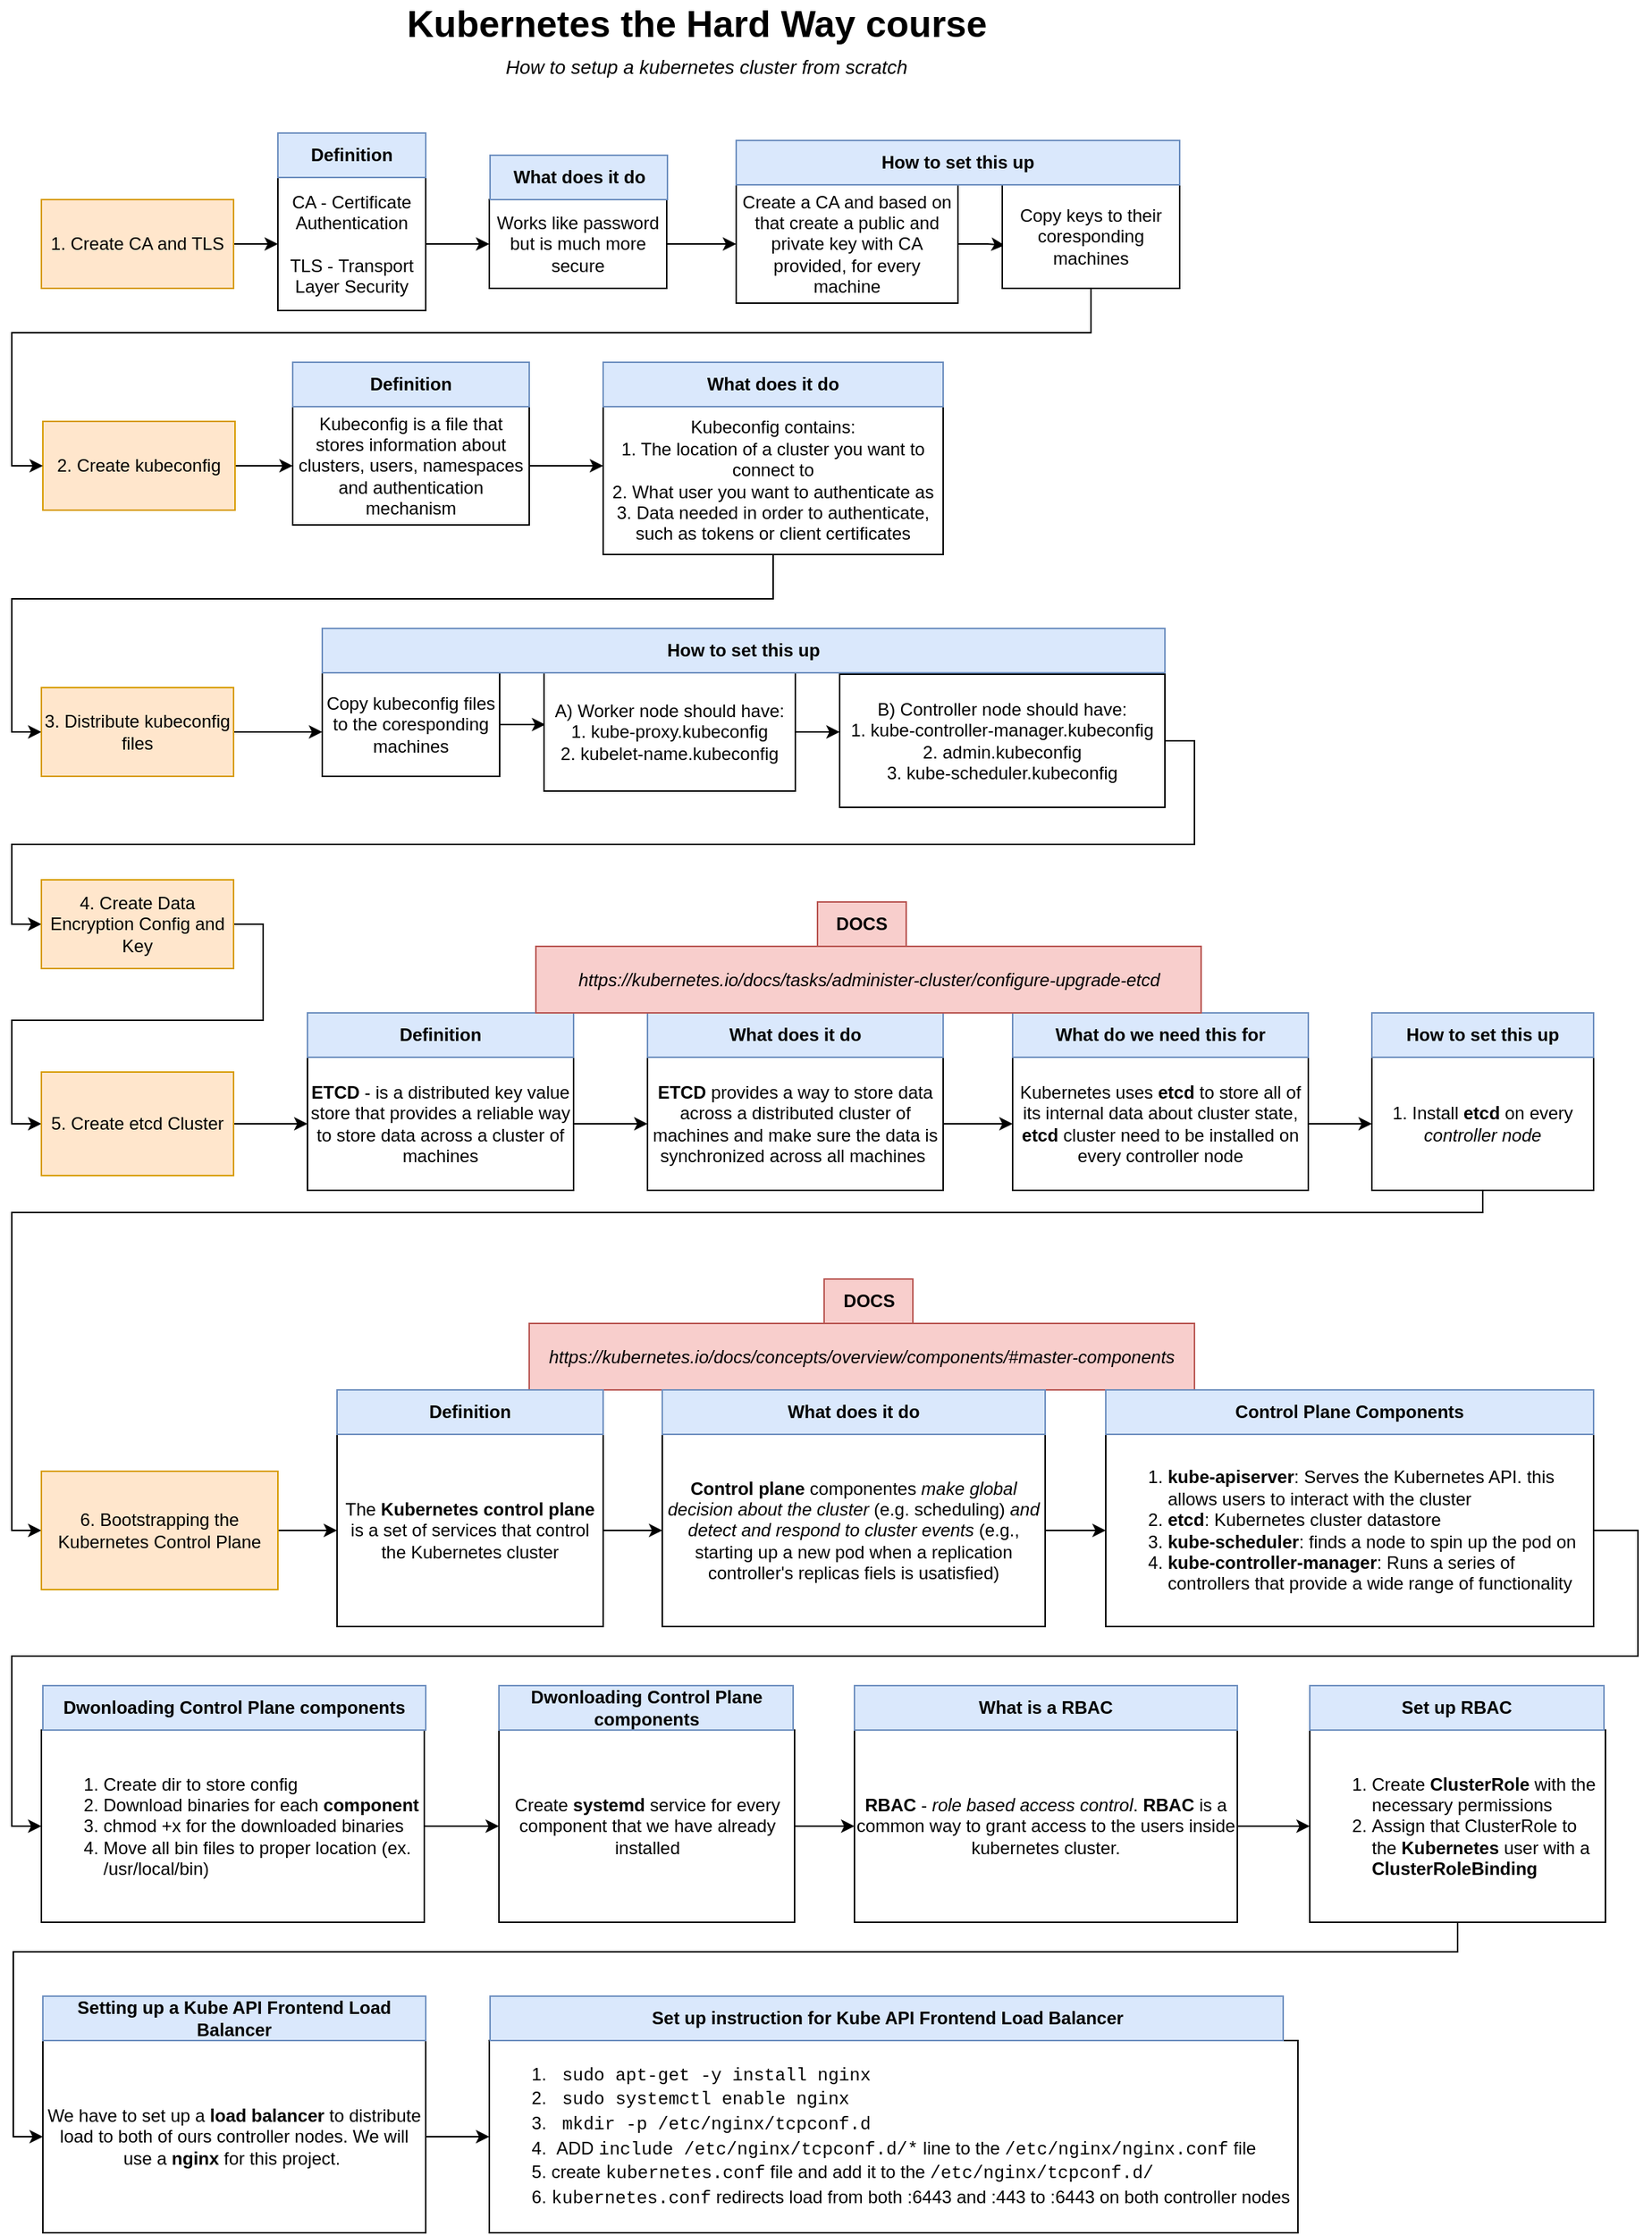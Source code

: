 <mxfile version="21.5.2" type="github">
  <diagram name="Strona-1" id="LIcGz9p34mj6lom9c27u">
    <mxGraphModel dx="2607" dy="1615" grid="1" gridSize="10" guides="1" tooltips="1" connect="1" arrows="1" fold="1" page="1" pageScale="1" pageWidth="827" pageHeight="1169" math="0" shadow="0">
      <root>
        <mxCell id="0" />
        <mxCell id="1" parent="0" />
        <mxCell id="68Hwct-F0d1kTlMrPAvt-4" style="edgeStyle=orthogonalEdgeStyle;rounded=0;orthogonalLoop=1;jettySize=auto;html=1;entryX=0;entryY=0.5;entryDx=0;entryDy=0;" parent="1" source="68Hwct-F0d1kTlMrPAvt-1" target="68Hwct-F0d1kTlMrPAvt-2" edge="1">
          <mxGeometry relative="1" as="geometry" />
        </mxCell>
        <mxCell id="68Hwct-F0d1kTlMrPAvt-1" value="1. Create CA and TLS" style="rounded=0;whiteSpace=wrap;html=1;fillColor=#ffe6cc;strokeColor=#d79b00;" parent="1" vertex="1">
          <mxGeometry x="170" y="145" width="130" height="60" as="geometry" />
        </mxCell>
        <mxCell id="68Hwct-F0d1kTlMrPAvt-5" style="edgeStyle=orthogonalEdgeStyle;rounded=0;orthogonalLoop=1;jettySize=auto;html=1;exitX=1;exitY=0.5;exitDx=0;exitDy=0;" parent="1" source="68Hwct-F0d1kTlMrPAvt-2" target="68Hwct-F0d1kTlMrPAvt-6" edge="1">
          <mxGeometry relative="1" as="geometry">
            <mxPoint x="540" y="190.241" as="targetPoint" />
          </mxGeometry>
        </mxCell>
        <mxCell id="68Hwct-F0d1kTlMrPAvt-2" value="CA - Certificate Authentication&lt;br&gt;&lt;br&gt;TLS -&amp;nbsp;Transport Layer Security" style="rounded=0;whiteSpace=wrap;html=1;" parent="1" vertex="1">
          <mxGeometry x="330" y="130" width="100" height="90" as="geometry" />
        </mxCell>
        <mxCell id="68Hwct-F0d1kTlMrPAvt-8" style="edgeStyle=orthogonalEdgeStyle;rounded=0;orthogonalLoop=1;jettySize=auto;html=1;exitX=1;exitY=0.5;exitDx=0;exitDy=0;entryX=0;entryY=0.5;entryDx=0;entryDy=0;" parent="1" source="68Hwct-F0d1kTlMrPAvt-6" target="68Hwct-F0d1kTlMrPAvt-7" edge="1">
          <mxGeometry relative="1" as="geometry" />
        </mxCell>
        <mxCell id="68Hwct-F0d1kTlMrPAvt-6" value="Works like password but is much more secure" style="rounded=0;whiteSpace=wrap;html=1;" parent="1" vertex="1">
          <mxGeometry x="473" y="145.001" width="120" height="60" as="geometry" />
        </mxCell>
        <mxCell id="NVeK4hS8OuHmS83PzHyg-14" style="edgeStyle=orthogonalEdgeStyle;rounded=0;orthogonalLoop=1;jettySize=auto;html=1;entryX=0.014;entryY=0.583;entryDx=0;entryDy=0;entryPerimeter=0;" edge="1" parent="1" source="68Hwct-F0d1kTlMrPAvt-7" target="68Hwct-F0d1kTlMrPAvt-16">
          <mxGeometry relative="1" as="geometry" />
        </mxCell>
        <mxCell id="68Hwct-F0d1kTlMrPAvt-7" value="Create a CA and based on that create a public and private key with CA provided, for every machine" style="rounded=0;whiteSpace=wrap;html=1;" parent="1" vertex="1">
          <mxGeometry x="640" y="135" width="150" height="80" as="geometry" />
        </mxCell>
        <mxCell id="68Hwct-F0d1kTlMrPAvt-11" style="edgeStyle=orthogonalEdgeStyle;rounded=0;orthogonalLoop=1;jettySize=auto;html=1;exitX=1;exitY=0.5;exitDx=0;exitDy=0;entryX=0;entryY=0.5;entryDx=0;entryDy=0;" parent="1" source="68Hwct-F0d1kTlMrPAvt-9" target="68Hwct-F0d1kTlMrPAvt-10" edge="1">
          <mxGeometry relative="1" as="geometry" />
        </mxCell>
        <mxCell id="68Hwct-F0d1kTlMrPAvt-9" value="2. Create kubeconfig" style="rounded=0;whiteSpace=wrap;html=1;fillColor=#ffe6cc;strokeColor=#d79b00;" parent="1" vertex="1">
          <mxGeometry x="171" y="295" width="130" height="60" as="geometry" />
        </mxCell>
        <mxCell id="68Hwct-F0d1kTlMrPAvt-12" style="edgeStyle=orthogonalEdgeStyle;rounded=0;orthogonalLoop=1;jettySize=auto;html=1;" parent="1" source="68Hwct-F0d1kTlMrPAvt-10" edge="1">
          <mxGeometry relative="1" as="geometry">
            <mxPoint x="550.0" y="325.0" as="targetPoint" />
          </mxGeometry>
        </mxCell>
        <mxCell id="68Hwct-F0d1kTlMrPAvt-10" value="Kubeconfig is a file that stores information about clusters, users, namespaces and authentication mechanism" style="rounded=0;whiteSpace=wrap;html=1;" parent="1" vertex="1">
          <mxGeometry x="340" y="285" width="160" height="80" as="geometry" />
        </mxCell>
        <mxCell id="68Hwct-F0d1kTlMrPAvt-24" style="edgeStyle=orthogonalEdgeStyle;rounded=0;orthogonalLoop=1;jettySize=auto;html=1;entryX=0;entryY=0.5;entryDx=0;entryDy=0;" parent="1" source="68Hwct-F0d1kTlMrPAvt-14" target="68Hwct-F0d1kTlMrPAvt-23" edge="1">
          <mxGeometry relative="1" as="geometry">
            <Array as="points">
              <mxPoint x="665" y="415" />
              <mxPoint x="150" y="415" />
              <mxPoint x="150" y="505" />
            </Array>
          </mxGeometry>
        </mxCell>
        <mxCell id="68Hwct-F0d1kTlMrPAvt-14" value="Kubeconfig contains:&lt;br&gt;1. The location of a cluster you want to connect to&lt;br&gt;2. What user you want to authenticate as&lt;br&gt;3. Data needed in order to authenticate, such as tokens or client certificates" style="rounded=0;whiteSpace=wrap;html=1;" parent="1" vertex="1">
          <mxGeometry x="550" y="285" width="230" height="100" as="geometry" />
        </mxCell>
        <mxCell id="68Hwct-F0d1kTlMrPAvt-22" style="edgeStyle=orthogonalEdgeStyle;rounded=0;orthogonalLoop=1;jettySize=auto;html=1;exitX=0.5;exitY=1;exitDx=0;exitDy=0;entryX=0;entryY=0.5;entryDx=0;entryDy=0;" parent="1" source="68Hwct-F0d1kTlMrPAvt-16" target="68Hwct-F0d1kTlMrPAvt-9" edge="1">
          <mxGeometry relative="1" as="geometry">
            <mxPoint x="130" y="325" as="targetPoint" />
            <Array as="points">
              <mxPoint x="880" y="235" />
              <mxPoint x="150" y="235" />
              <mxPoint x="150" y="325" />
            </Array>
          </mxGeometry>
        </mxCell>
        <mxCell id="68Hwct-F0d1kTlMrPAvt-16" value="Copy keys to their coresponding machines" style="rounded=0;whiteSpace=wrap;html=1;" parent="1" vertex="1">
          <mxGeometry x="820" y="135" width="120" height="70" as="geometry" />
        </mxCell>
        <mxCell id="68Hwct-F0d1kTlMrPAvt-27" style="edgeStyle=orthogonalEdgeStyle;rounded=0;orthogonalLoop=1;jettySize=auto;html=1;exitX=1;exitY=0.5;exitDx=0;exitDy=0;" parent="1" source="68Hwct-F0d1kTlMrPAvt-23" target="68Hwct-F0d1kTlMrPAvt-26" edge="1">
          <mxGeometry relative="1" as="geometry">
            <Array as="points">
              <mxPoint x="330" y="505" />
              <mxPoint x="330" y="505" />
            </Array>
          </mxGeometry>
        </mxCell>
        <mxCell id="68Hwct-F0d1kTlMrPAvt-23" value="3. Distribute kubeconfig files" style="rounded=0;whiteSpace=wrap;html=1;fillColor=#ffe6cc;strokeColor=#d79b00;" parent="1" vertex="1">
          <mxGeometry x="170" y="475" width="130" height="60" as="geometry" />
        </mxCell>
        <mxCell id="NVeK4hS8OuHmS83PzHyg-9" style="edgeStyle=orthogonalEdgeStyle;rounded=0;orthogonalLoop=1;jettySize=auto;html=1;entryX=0.005;entryY=0.438;entryDx=0;entryDy=0;entryPerimeter=0;" edge="1" parent="1" source="68Hwct-F0d1kTlMrPAvt-26" target="68Hwct-F0d1kTlMrPAvt-29">
          <mxGeometry relative="1" as="geometry" />
        </mxCell>
        <mxCell id="68Hwct-F0d1kTlMrPAvt-26" value="Copy kubeconfig files to the coresponding machines" style="rounded=0;whiteSpace=wrap;html=1;" parent="1" vertex="1">
          <mxGeometry x="360" y="465" width="120" height="70" as="geometry" />
        </mxCell>
        <mxCell id="68Hwct-F0d1kTlMrPAvt-30" style="edgeStyle=orthogonalEdgeStyle;rounded=0;orthogonalLoop=1;jettySize=auto;html=1;" parent="1" source="68Hwct-F0d1kTlMrPAvt-29" edge="1">
          <mxGeometry relative="1" as="geometry">
            <mxPoint x="710" y="505" as="targetPoint" />
          </mxGeometry>
        </mxCell>
        <mxCell id="68Hwct-F0d1kTlMrPAvt-29" value="A) Worker node should have:&lt;br&gt;1. kube-proxy.kubeconfig&lt;br&gt;2. kubelet-name.kubeconfig" style="rounded=0;whiteSpace=wrap;html=1;" parent="1" vertex="1">
          <mxGeometry x="510" y="465" width="170" height="80" as="geometry" />
        </mxCell>
        <mxCell id="68Hwct-F0d1kTlMrPAvt-34" style="edgeStyle=orthogonalEdgeStyle;rounded=0;orthogonalLoop=1;jettySize=auto;html=1;exitX=1;exitY=0.5;exitDx=0;exitDy=0;entryX=0;entryY=0.5;entryDx=0;entryDy=0;" parent="1" source="68Hwct-F0d1kTlMrPAvt-31" target="68Hwct-F0d1kTlMrPAvt-33" edge="1">
          <mxGeometry relative="1" as="geometry">
            <Array as="points">
              <mxPoint x="950" y="511" />
              <mxPoint x="950" y="581" />
              <mxPoint x="150" y="581" />
              <mxPoint x="150" y="635" />
            </Array>
          </mxGeometry>
        </mxCell>
        <mxCell id="68Hwct-F0d1kTlMrPAvt-31" value="B) Controller node should have:&lt;br&gt;1. kube-controller-manager.kubeconfig&lt;br&gt;2. admin.kubeconfig&lt;br&gt;3. kube-scheduler.kubeconfig" style="rounded=0;whiteSpace=wrap;html=1;" parent="1" vertex="1">
          <mxGeometry x="710" y="466" width="220" height="90" as="geometry" />
        </mxCell>
        <mxCell id="NVeK4hS8OuHmS83PzHyg-32" style="edgeStyle=orthogonalEdgeStyle;rounded=0;orthogonalLoop=1;jettySize=auto;html=1;entryX=0;entryY=0.5;entryDx=0;entryDy=0;" edge="1" parent="1" source="68Hwct-F0d1kTlMrPAvt-33" target="68Hwct-F0d1kTlMrPAvt-35">
          <mxGeometry relative="1" as="geometry">
            <Array as="points">
              <mxPoint x="320" y="635" />
              <mxPoint x="320" y="700" />
              <mxPoint x="150" y="700" />
              <mxPoint x="150" y="770" />
            </Array>
          </mxGeometry>
        </mxCell>
        <mxCell id="68Hwct-F0d1kTlMrPAvt-33" value="4. Create Data Encryption Config and Key" style="rounded=0;whiteSpace=wrap;html=1;fillColor=#ffe6cc;strokeColor=#d79b00;" parent="1" vertex="1">
          <mxGeometry x="170" y="605" width="130" height="60" as="geometry" />
        </mxCell>
        <mxCell id="NVeK4hS8OuHmS83PzHyg-1" style="edgeStyle=orthogonalEdgeStyle;rounded=0;orthogonalLoop=1;jettySize=auto;html=1;" edge="1" parent="1" source="68Hwct-F0d1kTlMrPAvt-35">
          <mxGeometry relative="1" as="geometry">
            <mxPoint x="350" y="770" as="targetPoint" />
          </mxGeometry>
        </mxCell>
        <mxCell id="68Hwct-F0d1kTlMrPAvt-35" value="5. Create etcd Cluster" style="rounded=0;whiteSpace=wrap;html=1;fillColor=#ffe6cc;strokeColor=#d79b00;" parent="1" vertex="1">
          <mxGeometry x="170" y="735" width="130" height="70" as="geometry" />
        </mxCell>
        <mxCell id="NVeK4hS8OuHmS83PzHyg-26" style="edgeStyle=orthogonalEdgeStyle;rounded=0;orthogonalLoop=1;jettySize=auto;html=1;entryX=0;entryY=0.5;entryDx=0;entryDy=0;" edge="1" parent="1" source="NVeK4hS8OuHmS83PzHyg-2" target="NVeK4hS8OuHmS83PzHyg-4">
          <mxGeometry relative="1" as="geometry" />
        </mxCell>
        <mxCell id="NVeK4hS8OuHmS83PzHyg-2" value="&lt;b&gt;ETCD &lt;/b&gt;- is a distributed key value store that provides a reliable way to store data across a cluster of machines" style="rounded=0;whiteSpace=wrap;html=1;" vertex="1" parent="1">
          <mxGeometry x="350" y="725" width="180" height="90" as="geometry" />
        </mxCell>
        <mxCell id="NVeK4hS8OuHmS83PzHyg-27" style="edgeStyle=orthogonalEdgeStyle;rounded=0;orthogonalLoop=1;jettySize=auto;html=1;entryX=0;entryY=0.5;entryDx=0;entryDy=0;" edge="1" parent="1" source="NVeK4hS8OuHmS83PzHyg-4" target="NVeK4hS8OuHmS83PzHyg-18">
          <mxGeometry relative="1" as="geometry" />
        </mxCell>
        <mxCell id="NVeK4hS8OuHmS83PzHyg-4" value="&lt;b&gt;ETCD&lt;/b&gt;&amp;nbsp;provides a way to store data across a distributed cluster of machines and make sure the data is synchronized across all machines&amp;nbsp;" style="rounded=0;whiteSpace=wrap;html=1;" vertex="1" parent="1">
          <mxGeometry x="580" y="725" width="200" height="90" as="geometry" />
        </mxCell>
        <mxCell id="NVeK4hS8OuHmS83PzHyg-5" value="&lt;b&gt;Definition&lt;/b&gt;" style="text;html=1;strokeColor=#6c8ebf;fillColor=#dae8fc;align=center;verticalAlign=middle;whiteSpace=wrap;rounded=0;" vertex="1" parent="1">
          <mxGeometry x="350" y="695" width="180" height="30" as="geometry" />
        </mxCell>
        <mxCell id="NVeK4hS8OuHmS83PzHyg-7" value="&lt;b&gt;What does it do&lt;/b&gt;" style="text;html=1;strokeColor=#6c8ebf;fillColor=#dae8fc;align=center;verticalAlign=middle;whiteSpace=wrap;rounded=0;" vertex="1" parent="1">
          <mxGeometry x="580" y="695" width="200" height="30" as="geometry" />
        </mxCell>
        <mxCell id="NVeK4hS8OuHmS83PzHyg-8" value="&lt;b style=&quot;border-color: var(--border-color);&quot;&gt;How to set this up&lt;/b&gt;" style="text;html=1;strokeColor=#6c8ebf;fillColor=#dae8fc;align=center;verticalAlign=middle;whiteSpace=wrap;rounded=0;" vertex="1" parent="1">
          <mxGeometry x="360" y="435" width="570" height="30" as="geometry" />
        </mxCell>
        <mxCell id="NVeK4hS8OuHmS83PzHyg-10" value="&lt;b&gt;Definition&lt;/b&gt;" style="text;html=1;strokeColor=#6c8ebf;fillColor=#dae8fc;align=center;verticalAlign=middle;whiteSpace=wrap;rounded=0;" vertex="1" parent="1">
          <mxGeometry x="340" y="255" width="160" height="30" as="geometry" />
        </mxCell>
        <mxCell id="NVeK4hS8OuHmS83PzHyg-11" value="&lt;b&gt;What does it do&lt;/b&gt;" style="text;html=1;strokeColor=#6c8ebf;fillColor=#dae8fc;align=center;verticalAlign=middle;whiteSpace=wrap;rounded=0;" vertex="1" parent="1">
          <mxGeometry x="550" y="255" width="230" height="30" as="geometry" />
        </mxCell>
        <mxCell id="NVeK4hS8OuHmS83PzHyg-12" value="&lt;b&gt;Definition&lt;/b&gt;" style="text;html=1;strokeColor=#6c8ebf;fillColor=#dae8fc;align=center;verticalAlign=middle;whiteSpace=wrap;rounded=0;" vertex="1" parent="1">
          <mxGeometry x="330" y="100" width="100" height="30" as="geometry" />
        </mxCell>
        <mxCell id="NVeK4hS8OuHmS83PzHyg-13" value="&lt;b&gt;What does it do&lt;/b&gt;" style="text;html=1;strokeColor=#6c8ebf;fillColor=#dae8fc;align=center;verticalAlign=middle;whiteSpace=wrap;rounded=0;" vertex="1" parent="1">
          <mxGeometry x="473.5" y="115" width="120" height="30" as="geometry" />
        </mxCell>
        <mxCell id="NVeK4hS8OuHmS83PzHyg-15" value="&lt;b&gt;How to set this up&lt;/b&gt;" style="text;html=1;strokeColor=#6c8ebf;fillColor=#dae8fc;align=center;verticalAlign=middle;whiteSpace=wrap;rounded=0;" vertex="1" parent="1">
          <mxGeometry x="640" y="105" width="300" height="30" as="geometry" />
        </mxCell>
        <mxCell id="NVeK4hS8OuHmS83PzHyg-20" style="edgeStyle=orthogonalEdgeStyle;rounded=0;orthogonalLoop=1;jettySize=auto;html=1;" edge="1" parent="1" source="NVeK4hS8OuHmS83PzHyg-18">
          <mxGeometry relative="1" as="geometry">
            <mxPoint x="1070" y="770" as="targetPoint" />
          </mxGeometry>
        </mxCell>
        <mxCell id="NVeK4hS8OuHmS83PzHyg-18" value="Kubernetes uses &lt;b&gt;etcd &lt;/b&gt;to store all of its internal data about cluster state, &lt;b&gt;etcd &lt;/b&gt;cluster&amp;nbsp;need to be installed on every controller node" style="rounded=0;whiteSpace=wrap;html=1;" vertex="1" parent="1">
          <mxGeometry x="827" y="725" width="200" height="90" as="geometry" />
        </mxCell>
        <mxCell id="NVeK4hS8OuHmS83PzHyg-41" style="edgeStyle=orthogonalEdgeStyle;rounded=0;orthogonalLoop=1;jettySize=auto;html=1;entryX=0;entryY=0.5;entryDx=0;entryDy=0;" edge="1" parent="1" source="NVeK4hS8OuHmS83PzHyg-21" target="NVeK4hS8OuHmS83PzHyg-36">
          <mxGeometry relative="1" as="geometry">
            <Array as="points">
              <mxPoint x="1145" y="830" />
              <mxPoint x="150" y="830" />
              <mxPoint x="150" y="1045" />
            </Array>
          </mxGeometry>
        </mxCell>
        <mxCell id="NVeK4hS8OuHmS83PzHyg-21" value="1. Install &lt;b&gt;etcd&lt;/b&gt;&amp;nbsp;on every &lt;i&gt;controller&lt;/i&gt; &lt;i&gt;node&lt;/i&gt;" style="rounded=0;whiteSpace=wrap;html=1;" vertex="1" parent="1">
          <mxGeometry x="1070" y="725" width="150" height="90" as="geometry" />
        </mxCell>
        <mxCell id="NVeK4hS8OuHmS83PzHyg-22" value="&lt;b&gt;What do we need this for&lt;/b&gt;" style="text;html=1;strokeColor=#6c8ebf;fillColor=#dae8fc;align=center;verticalAlign=middle;whiteSpace=wrap;rounded=0;" vertex="1" parent="1">
          <mxGeometry x="827" y="695" width="200" height="30" as="geometry" />
        </mxCell>
        <mxCell id="NVeK4hS8OuHmS83PzHyg-23" value="&lt;b&gt;How to set this up&lt;/b&gt;" style="text;html=1;strokeColor=#6c8ebf;fillColor=#dae8fc;align=center;verticalAlign=middle;whiteSpace=wrap;rounded=0;" vertex="1" parent="1">
          <mxGeometry x="1070" y="695" width="150" height="30" as="geometry" />
        </mxCell>
        <mxCell id="NVeK4hS8OuHmS83PzHyg-28" value="&lt;i&gt;https://kubernetes.io/docs/tasks/administer-cluster/configure-upgrade-etcd&lt;/i&gt;" style="text;html=1;strokeColor=#b85450;fillColor=#f8cecc;align=center;verticalAlign=middle;whiteSpace=wrap;rounded=0;" vertex="1" parent="1">
          <mxGeometry x="504.5" y="650" width="450" height="45" as="geometry" />
        </mxCell>
        <mxCell id="NVeK4hS8OuHmS83PzHyg-30" value="&lt;b style=&quot;border-color: var(--border-color);&quot;&gt;DOCS&lt;/b&gt;" style="text;html=1;strokeColor=#b85450;fillColor=#f8cecc;align=center;verticalAlign=middle;whiteSpace=wrap;rounded=0;" vertex="1" parent="1">
          <mxGeometry x="695" y="620" width="60" height="30" as="geometry" />
        </mxCell>
        <mxCell id="NVeK4hS8OuHmS83PzHyg-46" value="" style="edgeStyle=orthogonalEdgeStyle;rounded=0;orthogonalLoop=1;jettySize=auto;html=1;" edge="1" parent="1" source="NVeK4hS8OuHmS83PzHyg-36" target="NVeK4hS8OuHmS83PzHyg-38">
          <mxGeometry relative="1" as="geometry" />
        </mxCell>
        <mxCell id="NVeK4hS8OuHmS83PzHyg-36" value="6. Bootstrapping the Kubernetes Control Plane" style="rounded=0;whiteSpace=wrap;html=1;fillColor=#ffe6cc;strokeColor=#d79b00;" vertex="1" parent="1">
          <mxGeometry x="170" y="1005" width="160" height="80" as="geometry" />
        </mxCell>
        <mxCell id="NVeK4hS8OuHmS83PzHyg-47" value="" style="edgeStyle=orthogonalEdgeStyle;rounded=0;orthogonalLoop=1;jettySize=auto;html=1;" edge="1" parent="1" source="NVeK4hS8OuHmS83PzHyg-38" target="NVeK4hS8OuHmS83PzHyg-39">
          <mxGeometry relative="1" as="geometry" />
        </mxCell>
        <mxCell id="NVeK4hS8OuHmS83PzHyg-38" value="The &lt;b&gt;Kubernetes control plane &lt;/b&gt;is a set of services that control the Kubernetes cluster" style="rounded=0;whiteSpace=wrap;html=1;" vertex="1" parent="1">
          <mxGeometry x="370" y="980" width="180" height="130" as="geometry" />
        </mxCell>
        <mxCell id="NVeK4hS8OuHmS83PzHyg-50" value="" style="edgeStyle=orthogonalEdgeStyle;rounded=0;orthogonalLoop=1;jettySize=auto;html=1;" edge="1" parent="1" source="NVeK4hS8OuHmS83PzHyg-39" target="NVeK4hS8OuHmS83PzHyg-49">
          <mxGeometry relative="1" as="geometry" />
        </mxCell>
        <mxCell id="NVeK4hS8OuHmS83PzHyg-39" value="&lt;b&gt;Control plane &lt;/b&gt;componentes&lt;b&gt;&amp;nbsp;&lt;/b&gt;&lt;i&gt;make global decision about the cluster &lt;/i&gt;(e.g. scheduling) &lt;i&gt;and detect and respond to cluster events&lt;/i&gt; (e.g., starting up a new pod when a replication controller&#39;s replicas fiels is usatisfied)" style="rounded=0;whiteSpace=wrap;html=1;" vertex="1" parent="1">
          <mxGeometry x="590" y="980" width="259" height="130" as="geometry" />
        </mxCell>
        <mxCell id="NVeK4hS8OuHmS83PzHyg-42" value="&lt;i&gt;https://kubernetes.io/docs/concepts/overview/components/#master-components&lt;/i&gt;" style="text;html=1;strokeColor=#b85450;fillColor=#f8cecc;align=center;verticalAlign=middle;whiteSpace=wrap;rounded=0;" vertex="1" parent="1">
          <mxGeometry x="500" y="905" width="450" height="45" as="geometry" />
        </mxCell>
        <mxCell id="NVeK4hS8OuHmS83PzHyg-43" value="&lt;b style=&quot;border-color: var(--border-color);&quot;&gt;DOCS&lt;/b&gt;" style="text;html=1;strokeColor=#b85450;fillColor=#f8cecc;align=center;verticalAlign=middle;whiteSpace=wrap;rounded=0;" vertex="1" parent="1">
          <mxGeometry x="699.5" y="875" width="60" height="30" as="geometry" />
        </mxCell>
        <mxCell id="NVeK4hS8OuHmS83PzHyg-44" value="&lt;b&gt;Definition&lt;/b&gt;" style="text;html=1;strokeColor=#6c8ebf;fillColor=#dae8fc;align=center;verticalAlign=middle;whiteSpace=wrap;rounded=0;" vertex="1" parent="1">
          <mxGeometry x="370" y="950" width="180" height="30" as="geometry" />
        </mxCell>
        <mxCell id="NVeK4hS8OuHmS83PzHyg-45" value="&lt;b&gt;What does it do&lt;/b&gt;" style="text;html=1;strokeColor=#6c8ebf;fillColor=#dae8fc;align=center;verticalAlign=middle;whiteSpace=wrap;rounded=0;" vertex="1" parent="1">
          <mxGeometry x="590" y="950" width="259" height="30" as="geometry" />
        </mxCell>
        <mxCell id="NVeK4hS8OuHmS83PzHyg-53" value="" style="edgeStyle=orthogonalEdgeStyle;rounded=0;orthogonalLoop=1;jettySize=auto;html=1;" edge="1" parent="1" source="NVeK4hS8OuHmS83PzHyg-49" target="NVeK4hS8OuHmS83PzHyg-52">
          <mxGeometry relative="1" as="geometry">
            <Array as="points">
              <mxPoint x="1250" y="1045" />
              <mxPoint x="1250" y="1130" />
              <mxPoint x="150" y="1130" />
              <mxPoint x="150" y="1245" />
            </Array>
          </mxGeometry>
        </mxCell>
        <mxCell id="NVeK4hS8OuHmS83PzHyg-49" value="&lt;ol&gt;&lt;li&gt;&lt;b&gt;kube-apiserver&lt;/b&gt;:&lt;b&gt;&amp;nbsp;&lt;/b&gt;Serves the Kubernetes API. this allows users to interact with the cluster&lt;/li&gt;&lt;li&gt;&lt;b&gt;etcd&lt;/b&gt;: Kubernetes cluster datastore&lt;/li&gt;&lt;li&gt;&lt;b&gt;kube-scheduler&lt;/b&gt;: finds a node to spin up the pod on&lt;/li&gt;&lt;li&gt;&lt;b&gt;kube-controller-manager&lt;/b&gt;: Runs a series of controllers that provide a wide range of functionality&lt;/li&gt;&lt;/ol&gt;" style="rounded=0;whiteSpace=wrap;html=1;align=left;" vertex="1" parent="1">
          <mxGeometry x="890" y="980" width="330" height="130" as="geometry" />
        </mxCell>
        <mxCell id="NVeK4hS8OuHmS83PzHyg-51" value="&lt;b&gt;Control Plane Components&lt;/b&gt;" style="text;html=1;strokeColor=#6c8ebf;fillColor=#dae8fc;align=center;verticalAlign=middle;whiteSpace=wrap;rounded=0;" vertex="1" parent="1">
          <mxGeometry x="890" y="950" width="330" height="30" as="geometry" />
        </mxCell>
        <mxCell id="NVeK4hS8OuHmS83PzHyg-57" value="" style="edgeStyle=orthogonalEdgeStyle;rounded=0;orthogonalLoop=1;jettySize=auto;html=1;" edge="1" parent="1" source="NVeK4hS8OuHmS83PzHyg-52" target="NVeK4hS8OuHmS83PzHyg-56">
          <mxGeometry relative="1" as="geometry" />
        </mxCell>
        <mxCell id="NVeK4hS8OuHmS83PzHyg-52" value="&lt;ol&gt;&lt;li&gt;Create dir to store config&amp;nbsp;&lt;/li&gt;&lt;li&gt;Download binaries for each &lt;b&gt;component&lt;/b&gt;&lt;/li&gt;&lt;li&gt;chmod +x for the downloaded binaries&lt;/li&gt;&lt;li&gt;Move all bin files to proper location (ex. /usr/local/bin)&lt;/li&gt;&lt;/ol&gt;" style="rounded=0;whiteSpace=wrap;html=1;align=left;" vertex="1" parent="1">
          <mxGeometry x="170" y="1180" width="259" height="130" as="geometry" />
        </mxCell>
        <mxCell id="NVeK4hS8OuHmS83PzHyg-55" value="&lt;b style=&quot;border-color: var(--border-color);&quot;&gt;Dwonloading Control Plane components&lt;/b&gt;" style="text;html=1;strokeColor=#6c8ebf;fillColor=#dae8fc;align=center;verticalAlign=middle;whiteSpace=wrap;rounded=0;" vertex="1" parent="1">
          <mxGeometry x="171" y="1150" width="259" height="30" as="geometry" />
        </mxCell>
        <mxCell id="NVeK4hS8OuHmS83PzHyg-65" value="" style="edgeStyle=orthogonalEdgeStyle;rounded=0;orthogonalLoop=1;jettySize=auto;html=1;" edge="1" parent="1" source="NVeK4hS8OuHmS83PzHyg-56" target="NVeK4hS8OuHmS83PzHyg-64">
          <mxGeometry relative="1" as="geometry" />
        </mxCell>
        <mxCell id="NVeK4hS8OuHmS83PzHyg-56" value="Create &lt;b&gt;systemd &lt;/b&gt;service&lt;b&gt;&amp;nbsp;&lt;/b&gt;for every component that we have already installed" style="rounded=0;whiteSpace=wrap;html=1;align=center;" vertex="1" parent="1">
          <mxGeometry x="479.5" y="1180" width="200" height="130" as="geometry" />
        </mxCell>
        <mxCell id="NVeK4hS8OuHmS83PzHyg-58" value="&lt;b style=&quot;border-color: var(--border-color);&quot;&gt;Dwonloading Control Plane components&lt;/b&gt;" style="text;html=1;strokeColor=#6c8ebf;fillColor=#dae8fc;align=center;verticalAlign=middle;whiteSpace=wrap;rounded=0;" vertex="1" parent="1">
          <mxGeometry x="479.5" y="1150" width="199" height="30" as="geometry" />
        </mxCell>
        <mxCell id="NVeK4hS8OuHmS83PzHyg-62" value="&lt;b style=&quot;&quot;&gt;&lt;font style=&quot;&quot;&gt;&lt;font style=&quot;font-size: 25px;&quot;&gt;Kubernetes the Hard Way course&lt;/font&gt;&lt;br&gt;&lt;/font&gt;&lt;/b&gt;" style="text;html=1;align=center;verticalAlign=middle;whiteSpace=wrap;rounded=0;fillColor=none;" vertex="1" parent="1">
          <mxGeometry x="390" y="10" width="446.5" height="30" as="geometry" />
        </mxCell>
        <mxCell id="NVeK4hS8OuHmS83PzHyg-63" value="&lt;i&gt;&lt;font style=&quot;font-size: 13px;&quot;&gt;How to setup a kubernetes cluster from scratch&lt;/font&gt;&lt;/i&gt;" style="text;html=1;strokeColor=none;fillColor=none;align=center;verticalAlign=middle;whiteSpace=wrap;rounded=0;" vertex="1" parent="1">
          <mxGeometry x="479.5" y="40" width="280" height="30" as="geometry" />
        </mxCell>
        <mxCell id="NVeK4hS8OuHmS83PzHyg-69" value="" style="edgeStyle=orthogonalEdgeStyle;rounded=0;orthogonalLoop=1;jettySize=auto;html=1;" edge="1" parent="1" source="NVeK4hS8OuHmS83PzHyg-64" target="NVeK4hS8OuHmS83PzHyg-67">
          <mxGeometry relative="1" as="geometry" />
        </mxCell>
        <mxCell id="NVeK4hS8OuHmS83PzHyg-64" value="&lt;b&gt;RBAC &lt;/b&gt;- &lt;i&gt;role based access control&lt;/i&gt;. &lt;b&gt;RBAC &lt;/b&gt;is a common way to grant access to the users inside kubernetes cluster." style="rounded=0;whiteSpace=wrap;html=1;align=center;" vertex="1" parent="1">
          <mxGeometry x="720" y="1180" width="259" height="130" as="geometry" />
        </mxCell>
        <mxCell id="NVeK4hS8OuHmS83PzHyg-66" value="&lt;b&gt;What is a RBAC&lt;/b&gt;" style="text;html=1;strokeColor=#6c8ebf;fillColor=#dae8fc;align=center;verticalAlign=middle;whiteSpace=wrap;rounded=0;" vertex="1" parent="1">
          <mxGeometry x="720" y="1150" width="259" height="30" as="geometry" />
        </mxCell>
        <mxCell id="NVeK4hS8OuHmS83PzHyg-74" style="edgeStyle=orthogonalEdgeStyle;rounded=0;orthogonalLoop=1;jettySize=auto;html=1;entryX=0;entryY=0.5;entryDx=0;entryDy=0;" edge="1" parent="1" source="NVeK4hS8OuHmS83PzHyg-67" target="NVeK4hS8OuHmS83PzHyg-70">
          <mxGeometry relative="1" as="geometry">
            <Array as="points">
              <mxPoint x="1128" y="1330" />
              <mxPoint x="151" y="1330" />
              <mxPoint x="151" y="1455" />
            </Array>
          </mxGeometry>
        </mxCell>
        <mxCell id="NVeK4hS8OuHmS83PzHyg-67" value="&lt;ol&gt;&lt;li&gt;Create &lt;b&gt;ClusterRole&lt;/b&gt;&amp;nbsp;with the necessary permissions&lt;/li&gt;&lt;li&gt;Assign that ClusterRole to the &lt;b&gt;Kubernetes &lt;/b&gt;user with a &lt;b&gt;ClusterRoleBinding&lt;/b&gt;&lt;/li&gt;&lt;/ol&gt;" style="rounded=0;whiteSpace=wrap;html=1;align=left;" vertex="1" parent="1">
          <mxGeometry x="1028" y="1180" width="200" height="130" as="geometry" />
        </mxCell>
        <mxCell id="NVeK4hS8OuHmS83PzHyg-68" value="&lt;b style=&quot;border-color: var(--border-color);&quot;&gt;Set up RBAC&lt;/b&gt;" style="text;html=1;strokeColor=#6c8ebf;fillColor=#dae8fc;align=center;verticalAlign=middle;whiteSpace=wrap;rounded=0;" vertex="1" parent="1">
          <mxGeometry x="1028" y="1150" width="199" height="30" as="geometry" />
        </mxCell>
        <mxCell id="NVeK4hS8OuHmS83PzHyg-77" value="" style="edgeStyle=orthogonalEdgeStyle;rounded=0;orthogonalLoop=1;jettySize=auto;html=1;" edge="1" parent="1" source="NVeK4hS8OuHmS83PzHyg-70" target="NVeK4hS8OuHmS83PzHyg-76">
          <mxGeometry relative="1" as="geometry" />
        </mxCell>
        <mxCell id="NVeK4hS8OuHmS83PzHyg-70" value="&lt;div style=&quot;&quot;&gt;We have to set up a &lt;b&gt;load balancer &lt;/b&gt;to distribute load to both of ours controller nodes. We will use a &lt;b&gt;nginx &lt;/b&gt;for this project.&amp;nbsp;&lt;/div&gt;" style="rounded=0;whiteSpace=wrap;html=1;align=center;" vertex="1" parent="1">
          <mxGeometry x="171" y="1390" width="259" height="130" as="geometry" />
        </mxCell>
        <mxCell id="NVeK4hS8OuHmS83PzHyg-75" value="&lt;b style=&quot;border-color: var(--border-color);&quot;&gt;Setting up a Kube API Frontend Load Balancer&lt;/b&gt;" style="text;html=1;strokeColor=#6c8ebf;fillColor=#dae8fc;align=center;verticalAlign=middle;whiteSpace=wrap;rounded=0;" vertex="1" parent="1">
          <mxGeometry x="171" y="1360" width="259" height="30" as="geometry" />
        </mxCell>
        <mxCell id="NVeK4hS8OuHmS83PzHyg-76" value="&lt;div style=&quot;&quot;&gt;&lt;ol style=&quot;line-height: 130%;&quot;&gt;&lt;li&gt;&lt;font face=&quot;Courier New&quot;&gt;&amp;nbsp;sudo apt-get -y install nginx&lt;/font&gt;&lt;/li&gt;&lt;li&gt;&lt;font face=&quot;Courier New&quot;&gt;&amp;nbsp;sudo systemctl enable nginx&lt;/font&gt;&lt;/li&gt;&lt;li&gt;&lt;font face=&quot;Courier New&quot;&gt;&amp;nbsp;mkdir -p /etc/nginx/tcpconf.d&lt;/font&gt;&lt;/li&gt;&lt;li&gt;&amp;nbsp;ADD &lt;font face=&quot;Courier New&quot;&gt;include /etc/nginx/tcpconf.d/*&lt;/font&gt; line to the &lt;font face=&quot;Courier New&quot;&gt;/etc/nginx/nginx.conf&lt;/font&gt; file&lt;/li&gt;&lt;li&gt;create &lt;font face=&quot;Courier New&quot;&gt;kubernetes.conf&lt;/font&gt;&amp;nbsp;file and add it to the &lt;font face=&quot;Courier New&quot;&gt;/etc/nginx/tcpconf.d/&lt;/font&gt;&lt;/li&gt;&lt;li&gt;&lt;font face=&quot;Courier New&quot;&gt;kubernetes.conf&lt;/font&gt; redirects load from both :6443 and :443 to :6443 on both controller nodes&lt;/li&gt;&lt;/ol&gt;&lt;/div&gt;" style="rounded=0;whiteSpace=wrap;html=1;align=left;" vertex="1" parent="1">
          <mxGeometry x="473" y="1390" width="547" height="130" as="geometry" />
        </mxCell>
        <mxCell id="NVeK4hS8OuHmS83PzHyg-78" value="&lt;b style=&quot;border-color: var(--border-color);&quot;&gt;Set up instruction for Kube API Frontend Load Balancer&lt;/b&gt;" style="text;html=1;strokeColor=#6c8ebf;fillColor=#dae8fc;align=center;verticalAlign=middle;whiteSpace=wrap;rounded=0;" vertex="1" parent="1">
          <mxGeometry x="473.5" y="1360" width="536.5" height="30" as="geometry" />
        </mxCell>
      </root>
    </mxGraphModel>
  </diagram>
</mxfile>

